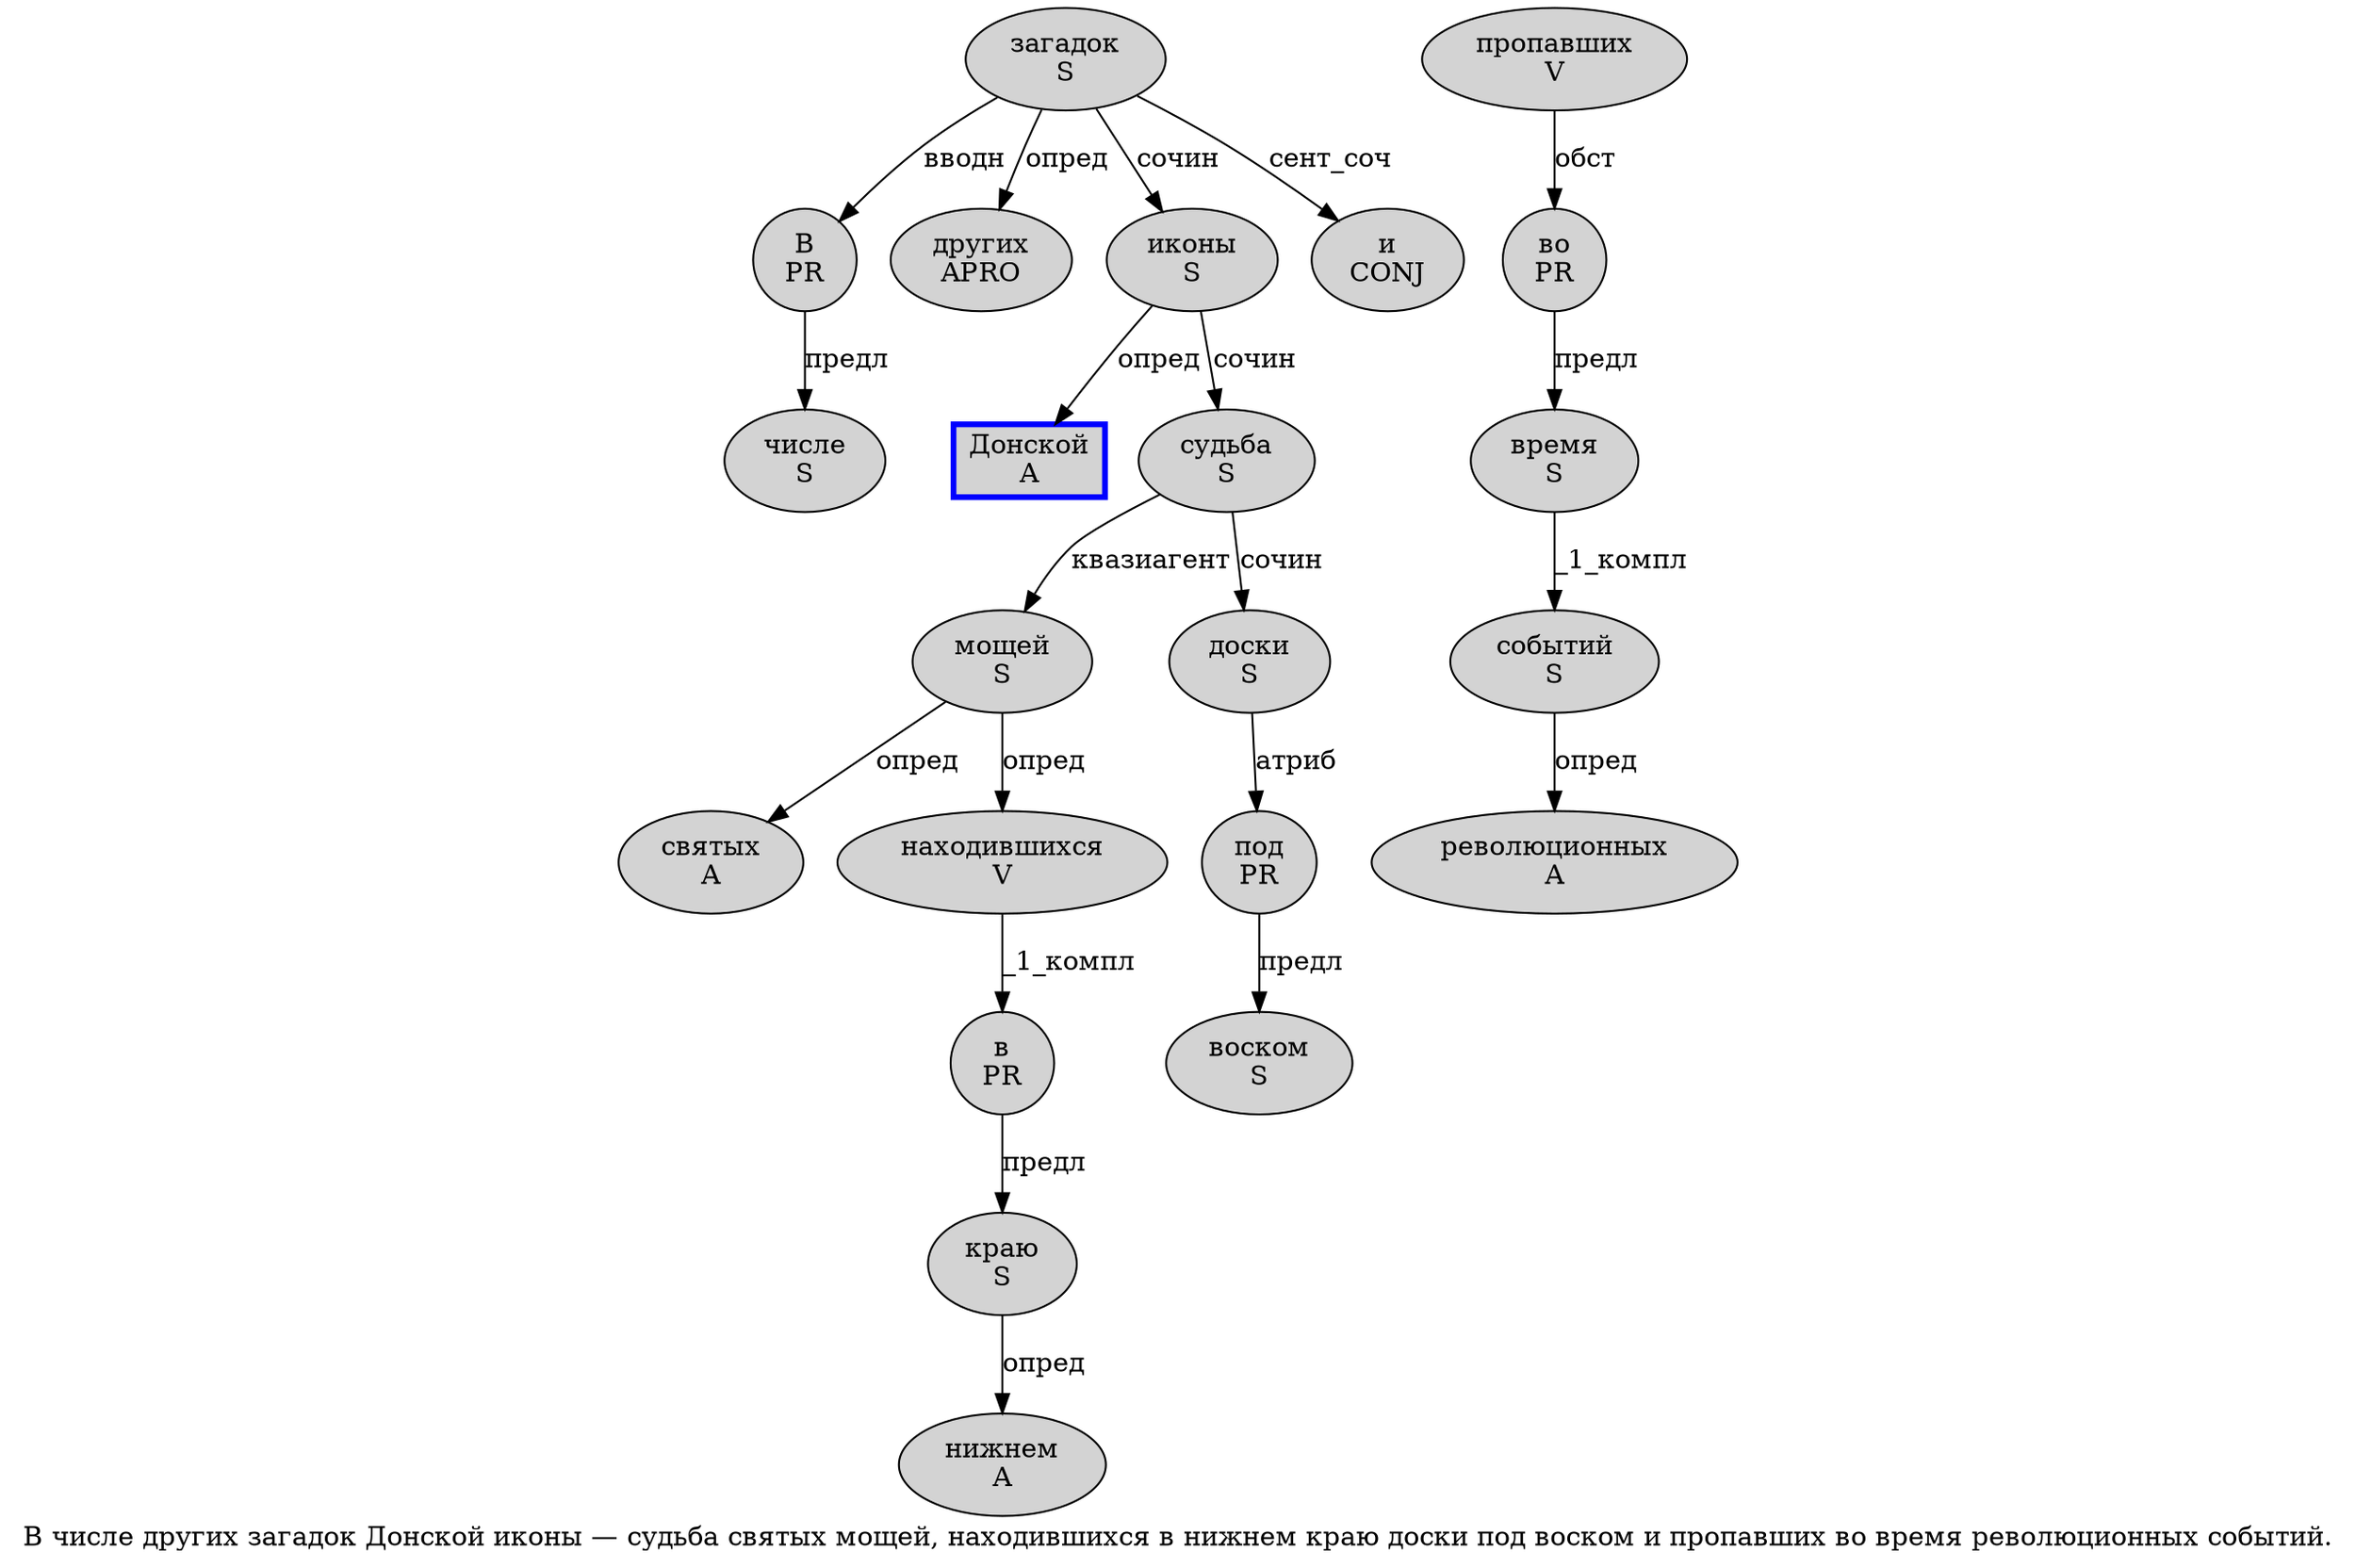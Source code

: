digraph SENTENCE_972 {
	graph [label="В числе других загадок Донской иконы — судьба святых мощей, находившихся в нижнем краю доски под воском и пропавших во время революционных событий."]
	node [style=filled]
		0 [label="В
PR" color="" fillcolor=lightgray penwidth=1 shape=ellipse]
		1 [label="числе
S" color="" fillcolor=lightgray penwidth=1 shape=ellipse]
		2 [label="других
APRO" color="" fillcolor=lightgray penwidth=1 shape=ellipse]
		3 [label="загадок
S" color="" fillcolor=lightgray penwidth=1 shape=ellipse]
		4 [label="Донской
A" color=blue fillcolor=lightgray penwidth=3 shape=box]
		5 [label="иконы
S" color="" fillcolor=lightgray penwidth=1 shape=ellipse]
		7 [label="судьба
S" color="" fillcolor=lightgray penwidth=1 shape=ellipse]
		8 [label="святых
A" color="" fillcolor=lightgray penwidth=1 shape=ellipse]
		9 [label="мощей
S" color="" fillcolor=lightgray penwidth=1 shape=ellipse]
		11 [label="находившихся
V" color="" fillcolor=lightgray penwidth=1 shape=ellipse]
		12 [label="в
PR" color="" fillcolor=lightgray penwidth=1 shape=ellipse]
		13 [label="нижнем
A" color="" fillcolor=lightgray penwidth=1 shape=ellipse]
		14 [label="краю
S" color="" fillcolor=lightgray penwidth=1 shape=ellipse]
		15 [label="доски
S" color="" fillcolor=lightgray penwidth=1 shape=ellipse]
		16 [label="под
PR" color="" fillcolor=lightgray penwidth=1 shape=ellipse]
		17 [label="воском
S" color="" fillcolor=lightgray penwidth=1 shape=ellipse]
		18 [label="и
CONJ" color="" fillcolor=lightgray penwidth=1 shape=ellipse]
		19 [label="пропавших
V" color="" fillcolor=lightgray penwidth=1 shape=ellipse]
		20 [label="во
PR" color="" fillcolor=lightgray penwidth=1 shape=ellipse]
		21 [label="время
S" color="" fillcolor=lightgray penwidth=1 shape=ellipse]
		22 [label="революционных
A" color="" fillcolor=lightgray penwidth=1 shape=ellipse]
		23 [label="событий
S" color="" fillcolor=lightgray penwidth=1 shape=ellipse]
			0 -> 1 [label="предл"]
			5 -> 4 [label="опред"]
			5 -> 7 [label="сочин"]
			14 -> 13 [label="опред"]
			15 -> 16 [label="атриб"]
			23 -> 22 [label="опред"]
			12 -> 14 [label="предл"]
			20 -> 21 [label="предл"]
			3 -> 0 [label="вводн"]
			3 -> 2 [label="опред"]
			3 -> 5 [label="сочин"]
			3 -> 18 [label="сент_соч"]
			9 -> 8 [label="опред"]
			9 -> 11 [label="опред"]
			11 -> 12 [label="_1_компл"]
			21 -> 23 [label="_1_компл"]
			19 -> 20 [label="обст"]
			7 -> 9 [label="квазиагент"]
			7 -> 15 [label="сочин"]
			16 -> 17 [label="предл"]
}